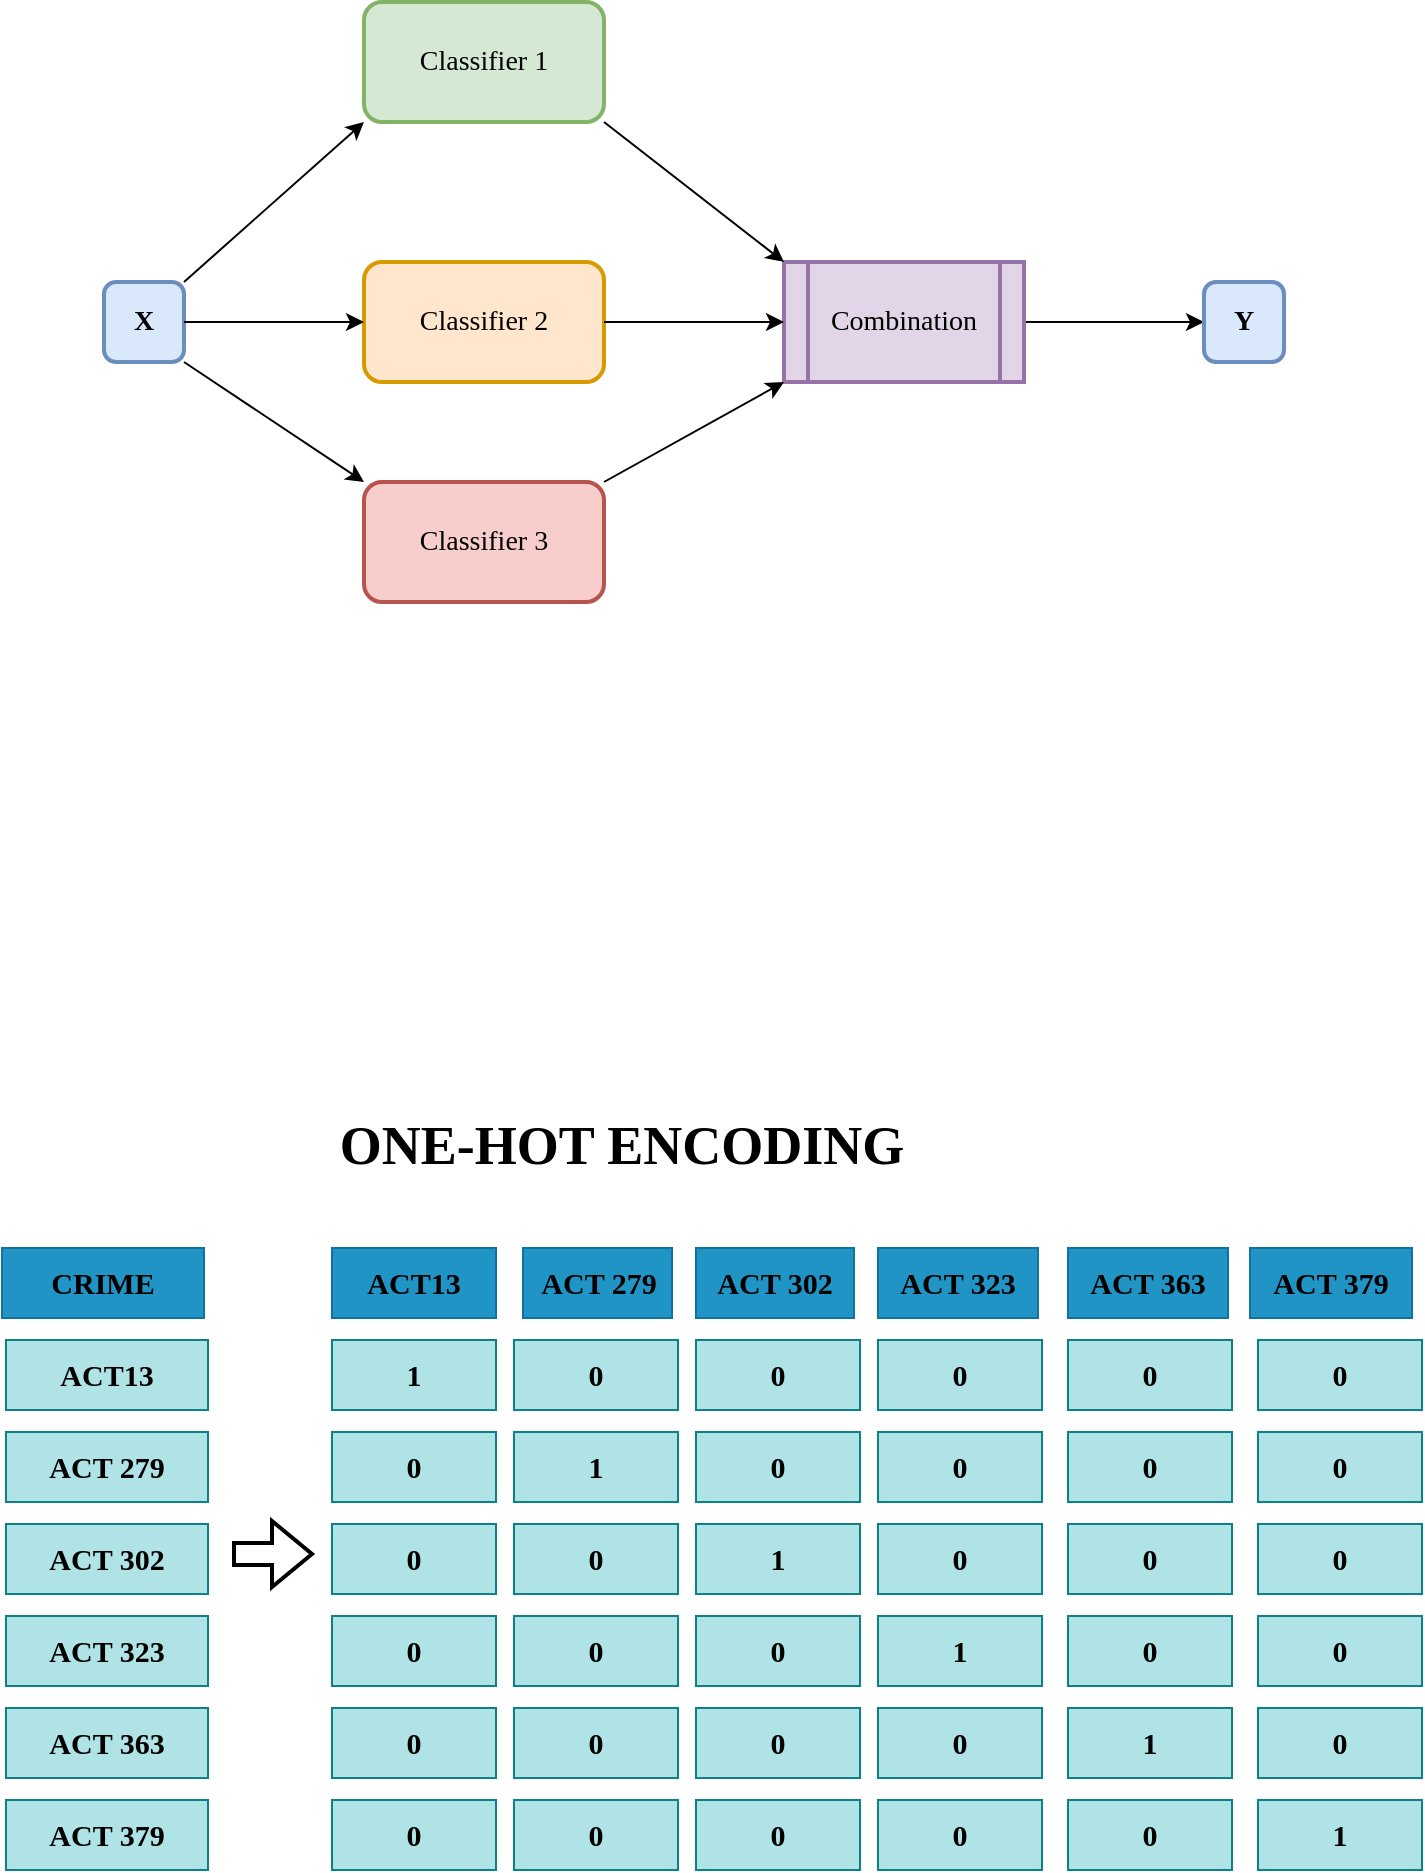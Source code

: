 <mxfile version="24.2.3" type="github">
  <diagram name="Page-1" id="UZhmsuCfNOGk2xlRdlU8">
    <mxGraphModel dx="1050" dy="522" grid="0" gridSize="10" guides="1" tooltips="1" connect="1" arrows="1" fold="1" page="1" pageScale="1" pageWidth="850" pageHeight="1100" math="0" shadow="0">
      <root>
        <mxCell id="0" />
        <mxCell id="1" parent="0" />
        <mxCell id="53B9AEJA23FO8m4ImgdL-1" value="&lt;font size=&quot;1&quot; face=&quot;Verdana&quot; style=&quot;&quot;&gt;&lt;b style=&quot;font-size: 14px;&quot;&gt;X&lt;/b&gt;&lt;/font&gt;" style="rounded=1;whiteSpace=wrap;html=1;hachureGap=4;fontFamily=Architects Daughter;fontSource=https%3A%2F%2Ffonts.googleapis.com%2Fcss%3Ffamily%3DArchitects%2BDaughter;fillColor=#dae8fc;strokeColor=#6c8ebf;strokeWidth=2;" parent="1" vertex="1">
          <mxGeometry x="100" y="200" width="40" height="40" as="geometry" />
        </mxCell>
        <mxCell id="53B9AEJA23FO8m4ImgdL-2" value="&lt;font face=&quot;Verdana&quot; style=&quot;font-size: 14px;&quot;&gt;Classifier 1&lt;/font&gt;" style="rounded=1;whiteSpace=wrap;html=1;hachureGap=4;fontFamily=Architects Daughter;fontSource=https%3A%2F%2Ffonts.googleapis.com%2Fcss%3Ffamily%3DArchitects%2BDaughter;fillColor=#d5e8d4;strokeColor=#82b366;strokeWidth=2;" parent="1" vertex="1">
          <mxGeometry x="230" y="60" width="120" height="60" as="geometry" />
        </mxCell>
        <mxCell id="53B9AEJA23FO8m4ImgdL-3" value="&lt;font face=&quot;Verdana&quot; style=&quot;font-size: 14px;&quot;&gt;Classifier 2&lt;/font&gt;" style="rounded=1;whiteSpace=wrap;html=1;hachureGap=4;fontFamily=Architects Daughter;fontSource=https%3A%2F%2Ffonts.googleapis.com%2Fcss%3Ffamily%3DArchitects%2BDaughter;fillColor=#ffe6cc;strokeColor=#d79b00;strokeWidth=2;" parent="1" vertex="1">
          <mxGeometry x="230" y="190" width="120" height="60" as="geometry" />
        </mxCell>
        <mxCell id="53B9AEJA23FO8m4ImgdL-4" value="&lt;font face=&quot;Verdana&quot; style=&quot;font-size: 14px;&quot;&gt;Classifier 3&lt;/font&gt;" style="rounded=1;whiteSpace=wrap;html=1;hachureGap=4;fontFamily=Architects Daughter;fontSource=https%3A%2F%2Ffonts.googleapis.com%2Fcss%3Ffamily%3DArchitects%2BDaughter;fillColor=#f8cecc;strokeColor=#b85450;strokeWidth=2;" parent="1" vertex="1">
          <mxGeometry x="230" y="300" width="120" height="60" as="geometry" />
        </mxCell>
        <mxCell id="53B9AEJA23FO8m4ImgdL-5" value="" style="endArrow=classic;html=1;rounded=0;hachureGap=4;fontFamily=Architects Daughter;fontSource=https%3A%2F%2Ffonts.googleapis.com%2Fcss%3Ffamily%3DArchitects%2BDaughter;exitX=1;exitY=0;exitDx=0;exitDy=0;entryX=0;entryY=1;entryDx=0;entryDy=0;" parent="1" source="53B9AEJA23FO8m4ImgdL-1" target="53B9AEJA23FO8m4ImgdL-2" edge="1">
          <mxGeometry width="50" height="50" relative="1" as="geometry">
            <mxPoint x="400" y="290" as="sourcePoint" />
            <mxPoint x="450" y="240" as="targetPoint" />
          </mxGeometry>
        </mxCell>
        <mxCell id="53B9AEJA23FO8m4ImgdL-6" value="" style="endArrow=classic;html=1;rounded=0;hachureGap=4;fontFamily=Architects Daughter;fontSource=https%3A%2F%2Ffonts.googleapis.com%2Fcss%3Ffamily%3DArchitects%2BDaughter;exitX=1;exitY=0.5;exitDx=0;exitDy=0;entryX=0;entryY=0.5;entryDx=0;entryDy=0;" parent="1" source="53B9AEJA23FO8m4ImgdL-1" target="53B9AEJA23FO8m4ImgdL-3" edge="1">
          <mxGeometry width="50" height="50" relative="1" as="geometry">
            <mxPoint x="400" y="290" as="sourcePoint" />
            <mxPoint x="450" y="240" as="targetPoint" />
          </mxGeometry>
        </mxCell>
        <mxCell id="53B9AEJA23FO8m4ImgdL-7" value="" style="endArrow=classic;html=1;rounded=0;hachureGap=4;fontFamily=Architects Daughter;fontSource=https%3A%2F%2Ffonts.googleapis.com%2Fcss%3Ffamily%3DArchitects%2BDaughter;exitX=1;exitY=1;exitDx=0;exitDy=0;entryX=0;entryY=0;entryDx=0;entryDy=0;" parent="1" source="53B9AEJA23FO8m4ImgdL-1" target="53B9AEJA23FO8m4ImgdL-4" edge="1">
          <mxGeometry width="50" height="50" relative="1" as="geometry">
            <mxPoint x="400" y="290" as="sourcePoint" />
            <mxPoint x="450" y="240" as="targetPoint" />
          </mxGeometry>
        </mxCell>
        <mxCell id="53B9AEJA23FO8m4ImgdL-13" value="" style="edgeStyle=orthogonalEdgeStyle;rounded=0;hachureGap=4;orthogonalLoop=1;jettySize=auto;html=1;fontFamily=Architects Daughter;fontSource=https%3A%2F%2Ffonts.googleapis.com%2Fcss%3Ffamily%3DArchitects%2BDaughter;" parent="1" source="53B9AEJA23FO8m4ImgdL-8" target="53B9AEJA23FO8m4ImgdL-12" edge="1">
          <mxGeometry relative="1" as="geometry" />
        </mxCell>
        <mxCell id="53B9AEJA23FO8m4ImgdL-8" value="&lt;font style=&quot;font-size: 14px;&quot; face=&quot;Verdana&quot;&gt;Combination&lt;/font&gt;" style="shape=process;whiteSpace=wrap;html=1;backgroundOutline=1;hachureGap=4;fontFamily=Architects Daughter;fontSource=https%3A%2F%2Ffonts.googleapis.com%2Fcss%3Ffamily%3DArchitects%2BDaughter;fillColor=#e1d5e7;strokeColor=#9673a6;strokeWidth=2;" parent="1" vertex="1">
          <mxGeometry x="440" y="190" width="120" height="60" as="geometry" />
        </mxCell>
        <mxCell id="53B9AEJA23FO8m4ImgdL-9" value="" style="endArrow=classic;html=1;rounded=0;hachureGap=4;fontFamily=Architects Daughter;fontSource=https%3A%2F%2Ffonts.googleapis.com%2Fcss%3Ffamily%3DArchitects%2BDaughter;entryX=0;entryY=0.5;entryDx=0;entryDy=0;" parent="1" source="53B9AEJA23FO8m4ImgdL-3" target="53B9AEJA23FO8m4ImgdL-8" edge="1">
          <mxGeometry width="50" height="50" relative="1" as="geometry">
            <mxPoint x="400" y="290" as="sourcePoint" />
            <mxPoint x="450" y="240" as="targetPoint" />
          </mxGeometry>
        </mxCell>
        <mxCell id="53B9AEJA23FO8m4ImgdL-10" value="" style="endArrow=classic;html=1;rounded=0;hachureGap=4;fontFamily=Architects Daughter;fontSource=https%3A%2F%2Ffonts.googleapis.com%2Fcss%3Ffamily%3DArchitects%2BDaughter;exitX=1;exitY=1;exitDx=0;exitDy=0;entryX=0;entryY=0;entryDx=0;entryDy=0;" parent="1" source="53B9AEJA23FO8m4ImgdL-2" target="53B9AEJA23FO8m4ImgdL-8" edge="1">
          <mxGeometry width="50" height="50" relative="1" as="geometry">
            <mxPoint x="400" y="290" as="sourcePoint" />
            <mxPoint x="450" y="240" as="targetPoint" />
          </mxGeometry>
        </mxCell>
        <mxCell id="53B9AEJA23FO8m4ImgdL-11" value="" style="endArrow=classic;html=1;rounded=0;hachureGap=4;fontFamily=Architects Daughter;fontSource=https%3A%2F%2Ffonts.googleapis.com%2Fcss%3Ffamily%3DArchitects%2BDaughter;exitX=1;exitY=0;exitDx=0;exitDy=0;entryX=0;entryY=1;entryDx=0;entryDy=0;" parent="1" source="53B9AEJA23FO8m4ImgdL-4" target="53B9AEJA23FO8m4ImgdL-8" edge="1">
          <mxGeometry width="50" height="50" relative="1" as="geometry">
            <mxPoint x="400" y="290" as="sourcePoint" />
            <mxPoint x="450" y="240" as="targetPoint" />
          </mxGeometry>
        </mxCell>
        <mxCell id="53B9AEJA23FO8m4ImgdL-12" value="&lt;font face=&quot;Verdana&quot;&gt;&lt;span style=&quot;font-size: 14px;&quot;&gt;&lt;b&gt;Y&lt;/b&gt;&lt;/span&gt;&lt;/font&gt;" style="rounded=1;whiteSpace=wrap;html=1;hachureGap=4;fontFamily=Architects Daughter;fontSource=https%3A%2F%2Ffonts.googleapis.com%2Fcss%3Ffamily%3DArchitects%2BDaughter;fillColor=#dae8fc;strokeColor=#6c8ebf;strokeWidth=2;" parent="1" vertex="1">
          <mxGeometry x="650" y="200" width="40" height="40" as="geometry" />
        </mxCell>
        <mxCell id="3l8NTvODJtoST_4Azbzs-1" value="&lt;b&gt;&lt;font style=&quot;font-size: 27px;&quot; face=&quot;Times New Roman&quot;&gt;ONE-HOT ENCODING&lt;/font&gt;&lt;/b&gt;" style="text;html=1;align=center;verticalAlign=middle;whiteSpace=wrap;rounded=0;fontFamily=Architects Daughter;fontSource=https%3A%2F%2Ffonts.googleapis.com%2Fcss%3Ffamily%3DArchitects%2BDaughter;" vertex="1" parent="1">
          <mxGeometry x="161" y="610" width="396" height="43" as="geometry" />
        </mxCell>
        <mxCell id="3l8NTvODJtoST_4Azbzs-2" value="&lt;b&gt;&lt;font style=&quot;font-size: 15px;&quot; face=&quot;Times New Roman&quot;&gt;CRIME&lt;/font&gt;&lt;/b&gt;" style="rounded=0;whiteSpace=wrap;html=1;hachureGap=4;fontFamily=Architects Daughter;fontSource=https%3A%2F%2Ffonts.googleapis.com%2Fcss%3Ffamily%3DArchitects%2BDaughter;fillColor=#2094c5;strokeColor=#10739E;" vertex="1" parent="1">
          <mxGeometry x="49" y="683" width="101" height="35" as="geometry" />
        </mxCell>
        <mxCell id="3l8NTvODJtoST_4Azbzs-3" value="&lt;font face=&quot;Times New Roman&quot;&gt;&lt;span style=&quot;font-size: 15px;&quot;&gt;&lt;b&gt;ACT13&lt;/b&gt;&lt;/span&gt;&lt;/font&gt;" style="rounded=0;whiteSpace=wrap;html=1;hachureGap=4;fontFamily=Architects Daughter;fontSource=https%3A%2F%2Ffonts.googleapis.com%2Fcss%3Ffamily%3DArchitects%2BDaughter;fillColor=#b0e3e6;strokeColor=#0e8088;" vertex="1" parent="1">
          <mxGeometry x="51" y="729" width="101" height="35" as="geometry" />
        </mxCell>
        <mxCell id="3l8NTvODJtoST_4Azbzs-4" value="&lt;font face=&quot;Times New Roman&quot;&gt;&lt;span style=&quot;font-size: 15px;&quot;&gt;&lt;b&gt;ACT 279&lt;/b&gt;&lt;/span&gt;&lt;/font&gt;" style="rounded=0;whiteSpace=wrap;html=1;hachureGap=4;fontFamily=Architects Daughter;fontSource=https%3A%2F%2Ffonts.googleapis.com%2Fcss%3Ffamily%3DArchitects%2BDaughter;fillColor=#b0e3e6;strokeColor=#0e8088;" vertex="1" parent="1">
          <mxGeometry x="51" y="775" width="101" height="35" as="geometry" />
        </mxCell>
        <mxCell id="3l8NTvODJtoST_4Azbzs-5" value="&lt;font face=&quot;Times New Roman&quot;&gt;&lt;span style=&quot;font-size: 15px;&quot;&gt;&lt;b&gt;ACT 302&lt;/b&gt;&lt;/span&gt;&lt;/font&gt;" style="rounded=0;whiteSpace=wrap;html=1;hachureGap=4;fontFamily=Architects Daughter;fontSource=https%3A%2F%2Ffonts.googleapis.com%2Fcss%3Ffamily%3DArchitects%2BDaughter;fillColor=#b0e3e6;strokeColor=#0e8088;" vertex="1" parent="1">
          <mxGeometry x="51" y="821" width="101" height="35" as="geometry" />
        </mxCell>
        <mxCell id="3l8NTvODJtoST_4Azbzs-6" value="&lt;b&gt;&lt;font style=&quot;font-size: 15px;&quot; face=&quot;Times New Roman&quot;&gt;ACT 323&lt;/font&gt;&lt;/b&gt;" style="rounded=0;whiteSpace=wrap;html=1;hachureGap=4;fontFamily=Architects Daughter;fontSource=https%3A%2F%2Ffonts.googleapis.com%2Fcss%3Ffamily%3DArchitects%2BDaughter;fillColor=#b0e3e6;strokeColor=#0e8088;" vertex="1" parent="1">
          <mxGeometry x="51" y="867" width="101" height="35" as="geometry" />
        </mxCell>
        <mxCell id="3l8NTvODJtoST_4Azbzs-7" value="&lt;b&gt;&lt;font style=&quot;font-size: 15px;&quot; face=&quot;Times New Roman&quot;&gt;ACT 363&lt;/font&gt;&lt;/b&gt;" style="rounded=0;whiteSpace=wrap;html=1;hachureGap=4;fontFamily=Architects Daughter;fontSource=https%3A%2F%2Ffonts.googleapis.com%2Fcss%3Ffamily%3DArchitects%2BDaughter;fillColor=#b0e3e6;strokeColor=#0e8088;" vertex="1" parent="1">
          <mxGeometry x="51" y="913" width="101" height="35" as="geometry" />
        </mxCell>
        <mxCell id="3l8NTvODJtoST_4Azbzs-8" value="&lt;b&gt;&lt;font style=&quot;font-size: 15px;&quot; face=&quot;Times New Roman&quot;&gt;ACT 379&lt;/font&gt;&lt;/b&gt;" style="rounded=0;whiteSpace=wrap;html=1;hachureGap=4;fontFamily=Architects Daughter;fontSource=https%3A%2F%2Ffonts.googleapis.com%2Fcss%3Ffamily%3DArchitects%2BDaughter;fillColor=#b0e3e6;strokeColor=#0e8088;" vertex="1" parent="1">
          <mxGeometry x="51" y="959" width="101" height="35" as="geometry" />
        </mxCell>
        <mxCell id="3l8NTvODJtoST_4Azbzs-9" value="&lt;font face=&quot;Times New Roman&quot;&gt;&lt;span style=&quot;font-size: 15px;&quot;&gt;&lt;b&gt;ACT13&lt;/b&gt;&lt;/span&gt;&lt;/font&gt;" style="rounded=0;whiteSpace=wrap;html=1;hachureGap=4;fontFamily=Architects Daughter;fontSource=https%3A%2F%2Ffonts.googleapis.com%2Fcss%3Ffamily%3DArchitects%2BDaughter;fillColor=#2094c5;strokeColor=#10739E;" vertex="1" parent="1">
          <mxGeometry x="214" y="683" width="82" height="35" as="geometry" />
        </mxCell>
        <mxCell id="3l8NTvODJtoST_4Azbzs-11" value="&lt;font face=&quot;Times New Roman&quot;&gt;&lt;span style=&quot;font-size: 15px;&quot;&gt;&lt;b&gt;ACT 279&lt;/b&gt;&lt;/span&gt;&lt;/font&gt;" style="rounded=0;whiteSpace=wrap;html=1;hachureGap=4;fontFamily=Architects Daughter;fontSource=https%3A%2F%2Ffonts.googleapis.com%2Fcss%3Ffamily%3DArchitects%2BDaughter;fillColor=#2094c5;strokeColor=#10739E;" vertex="1" parent="1">
          <mxGeometry x="309.5" y="683" width="74.5" height="35" as="geometry" />
        </mxCell>
        <mxCell id="3l8NTvODJtoST_4Azbzs-12" value="&lt;font face=&quot;Times New Roman&quot;&gt;&lt;span style=&quot;font-size: 15px;&quot;&gt;&lt;b&gt;ACT 302&lt;/b&gt;&lt;/span&gt;&lt;/font&gt;" style="rounded=0;whiteSpace=wrap;html=1;hachureGap=4;fontFamily=Architects Daughter;fontSource=https%3A%2F%2Ffonts.googleapis.com%2Fcss%3Ffamily%3DArchitects%2BDaughter;fillColor=#2094c5;strokeColor=#10739E;" vertex="1" parent="1">
          <mxGeometry x="396" y="683" width="79" height="35" as="geometry" />
        </mxCell>
        <mxCell id="3l8NTvODJtoST_4Azbzs-13" value="&lt;b&gt;&lt;font style=&quot;font-size: 15px;&quot; face=&quot;Times New Roman&quot;&gt;ACT 323&lt;/font&gt;&lt;/b&gt;" style="rounded=0;whiteSpace=wrap;html=1;hachureGap=4;fontFamily=Architects Daughter;fontSource=https%3A%2F%2Ffonts.googleapis.com%2Fcss%3Ffamily%3DArchitects%2BDaughter;fillColor=#2094c5;strokeColor=#10739E;" vertex="1" parent="1">
          <mxGeometry x="487" y="683" width="80" height="35" as="geometry" />
        </mxCell>
        <mxCell id="3l8NTvODJtoST_4Azbzs-14" value="&lt;b&gt;&lt;font style=&quot;font-size: 15px;&quot; face=&quot;Times New Roman&quot;&gt;ACT 363&lt;/font&gt;&lt;/b&gt;" style="rounded=0;whiteSpace=wrap;html=1;hachureGap=4;fontFamily=Architects Daughter;fontSource=https%3A%2F%2Ffonts.googleapis.com%2Fcss%3Ffamily%3DArchitects%2BDaughter;fillColor=#2094c5;strokeColor=#10739E;" vertex="1" parent="1">
          <mxGeometry x="582" y="683" width="80" height="35" as="geometry" />
        </mxCell>
        <mxCell id="3l8NTvODJtoST_4Azbzs-15" value="&lt;b&gt;&lt;font style=&quot;font-size: 15px;&quot; face=&quot;Times New Roman&quot;&gt;ACT 379&lt;/font&gt;&lt;/b&gt;" style="rounded=0;whiteSpace=wrap;html=1;hachureGap=4;fontFamily=Architects Daughter;fontSource=https%3A%2F%2Ffonts.googleapis.com%2Fcss%3Ffamily%3DArchitects%2BDaughter;fillColor=#2094c5;strokeColor=#10739E;" vertex="1" parent="1">
          <mxGeometry x="673" y="683" width="81" height="35" as="geometry" />
        </mxCell>
        <mxCell id="3l8NTvODJtoST_4Azbzs-17" value="&lt;font face=&quot;Times New Roman&quot;&gt;&lt;span style=&quot;font-size: 15px;&quot;&gt;&lt;b&gt;1&lt;/b&gt;&lt;/span&gt;&lt;/font&gt;" style="rounded=0;whiteSpace=wrap;html=1;hachureGap=4;fontFamily=Architects Daughter;fontSource=https%3A%2F%2Ffonts.googleapis.com%2Fcss%3Ffamily%3DArchitects%2BDaughter;fillColor=#b0e3e6;strokeColor=#0e8088;" vertex="1" parent="1">
          <mxGeometry x="214" y="729" width="82" height="35" as="geometry" />
        </mxCell>
        <mxCell id="3l8NTvODJtoST_4Azbzs-18" value="&lt;font face=&quot;Times New Roman&quot;&gt;&lt;span style=&quot;font-size: 15px;&quot;&gt;&lt;b&gt;0&lt;/b&gt;&lt;/span&gt;&lt;/font&gt;" style="rounded=0;whiteSpace=wrap;html=1;hachureGap=4;fontFamily=Architects Daughter;fontSource=https%3A%2F%2Ffonts.googleapis.com%2Fcss%3Ffamily%3DArchitects%2BDaughter;fillColor=#b0e3e6;strokeColor=#0e8088;" vertex="1" parent="1">
          <mxGeometry x="214" y="775" width="82" height="35" as="geometry" />
        </mxCell>
        <mxCell id="3l8NTvODJtoST_4Azbzs-19" value="&lt;font face=&quot;Times New Roman&quot;&gt;&lt;span style=&quot;font-size: 15px;&quot;&gt;&lt;b&gt;0&lt;/b&gt;&lt;/span&gt;&lt;/font&gt;" style="rounded=0;whiteSpace=wrap;html=1;hachureGap=4;fontFamily=Architects Daughter;fontSource=https%3A%2F%2Ffonts.googleapis.com%2Fcss%3Ffamily%3DArchitects%2BDaughter;fillColor=#b0e3e6;strokeColor=#0e8088;" vertex="1" parent="1">
          <mxGeometry x="214" y="821" width="82" height="35" as="geometry" />
        </mxCell>
        <mxCell id="3l8NTvODJtoST_4Azbzs-20" value="&lt;font face=&quot;Times New Roman&quot;&gt;&lt;span style=&quot;font-size: 15px;&quot;&gt;&lt;b&gt;0&lt;/b&gt;&lt;/span&gt;&lt;/font&gt;" style="rounded=0;whiteSpace=wrap;html=1;hachureGap=4;fontFamily=Architects Daughter;fontSource=https%3A%2F%2Ffonts.googleapis.com%2Fcss%3Ffamily%3DArchitects%2BDaughter;fillColor=#b0e3e6;strokeColor=#0e8088;" vertex="1" parent="1">
          <mxGeometry x="214" y="867" width="82" height="35" as="geometry" />
        </mxCell>
        <mxCell id="3l8NTvODJtoST_4Azbzs-21" value="&lt;font face=&quot;Times New Roman&quot;&gt;&lt;span style=&quot;font-size: 15px;&quot;&gt;&lt;b&gt;0&lt;/b&gt;&lt;/span&gt;&lt;/font&gt;" style="rounded=0;whiteSpace=wrap;html=1;hachureGap=4;fontFamily=Architects Daughter;fontSource=https%3A%2F%2Ffonts.googleapis.com%2Fcss%3Ffamily%3DArchitects%2BDaughter;fillColor=#b0e3e6;strokeColor=#0e8088;" vertex="1" parent="1">
          <mxGeometry x="214" y="913" width="82" height="35" as="geometry" />
        </mxCell>
        <mxCell id="3l8NTvODJtoST_4Azbzs-22" value="&lt;font face=&quot;Times New Roman&quot;&gt;&lt;span style=&quot;font-size: 15px;&quot;&gt;&lt;b&gt;0&lt;/b&gt;&lt;/span&gt;&lt;/font&gt;" style="rounded=0;whiteSpace=wrap;html=1;hachureGap=4;fontFamily=Architects Daughter;fontSource=https%3A%2F%2Ffonts.googleapis.com%2Fcss%3Ffamily%3DArchitects%2BDaughter;fillColor=#b0e3e6;strokeColor=#0e8088;" vertex="1" parent="1">
          <mxGeometry x="214" y="959" width="82" height="35" as="geometry" />
        </mxCell>
        <mxCell id="3l8NTvODJtoST_4Azbzs-24" value="&lt;font face=&quot;Times New Roman&quot;&gt;&lt;span style=&quot;font-size: 15px;&quot;&gt;&lt;b&gt;0&lt;/b&gt;&lt;/span&gt;&lt;/font&gt;" style="rounded=0;whiteSpace=wrap;html=1;hachureGap=4;fontFamily=Architects Daughter;fontSource=https%3A%2F%2Ffonts.googleapis.com%2Fcss%3Ffamily%3DArchitects%2BDaughter;fillColor=#b0e3e6;strokeColor=#0e8088;" vertex="1" parent="1">
          <mxGeometry x="305" y="729" width="82" height="35" as="geometry" />
        </mxCell>
        <mxCell id="3l8NTvODJtoST_4Azbzs-25" value="&lt;font face=&quot;Times New Roman&quot;&gt;&lt;span style=&quot;font-size: 15px;&quot;&gt;&lt;b&gt;1&lt;/b&gt;&lt;/span&gt;&lt;/font&gt;" style="rounded=0;whiteSpace=wrap;html=1;hachureGap=4;fontFamily=Architects Daughter;fontSource=https%3A%2F%2Ffonts.googleapis.com%2Fcss%3Ffamily%3DArchitects%2BDaughter;fillColor=#b0e3e6;strokeColor=#0e8088;" vertex="1" parent="1">
          <mxGeometry x="305" y="775" width="82" height="35" as="geometry" />
        </mxCell>
        <mxCell id="3l8NTvODJtoST_4Azbzs-26" value="&lt;font face=&quot;Times New Roman&quot;&gt;&lt;span style=&quot;font-size: 15px;&quot;&gt;&lt;b&gt;0&lt;/b&gt;&lt;/span&gt;&lt;/font&gt;" style="rounded=0;whiteSpace=wrap;html=1;hachureGap=4;fontFamily=Architects Daughter;fontSource=https%3A%2F%2Ffonts.googleapis.com%2Fcss%3Ffamily%3DArchitects%2BDaughter;fillColor=#b0e3e6;strokeColor=#0e8088;" vertex="1" parent="1">
          <mxGeometry x="305" y="821" width="82" height="35" as="geometry" />
        </mxCell>
        <mxCell id="3l8NTvODJtoST_4Azbzs-27" value="&lt;font face=&quot;Times New Roman&quot;&gt;&lt;span style=&quot;font-size: 15px;&quot;&gt;&lt;b&gt;0&lt;/b&gt;&lt;/span&gt;&lt;/font&gt;" style="rounded=0;whiteSpace=wrap;html=1;hachureGap=4;fontFamily=Architects Daughter;fontSource=https%3A%2F%2Ffonts.googleapis.com%2Fcss%3Ffamily%3DArchitects%2BDaughter;fillColor=#b0e3e6;strokeColor=#0e8088;" vertex="1" parent="1">
          <mxGeometry x="305" y="867" width="82" height="35" as="geometry" />
        </mxCell>
        <mxCell id="3l8NTvODJtoST_4Azbzs-28" value="&lt;font face=&quot;Times New Roman&quot;&gt;&lt;span style=&quot;font-size: 15px;&quot;&gt;&lt;b&gt;0&lt;/b&gt;&lt;/span&gt;&lt;/font&gt;" style="rounded=0;whiteSpace=wrap;html=1;hachureGap=4;fontFamily=Architects Daughter;fontSource=https%3A%2F%2Ffonts.googleapis.com%2Fcss%3Ffamily%3DArchitects%2BDaughter;fillColor=#b0e3e6;strokeColor=#0e8088;" vertex="1" parent="1">
          <mxGeometry x="305" y="913" width="82" height="35" as="geometry" />
        </mxCell>
        <mxCell id="3l8NTvODJtoST_4Azbzs-29" value="&lt;font face=&quot;Times New Roman&quot;&gt;&lt;span style=&quot;font-size: 15px;&quot;&gt;&lt;b&gt;0&lt;/b&gt;&lt;/span&gt;&lt;/font&gt;" style="rounded=0;whiteSpace=wrap;html=1;hachureGap=4;fontFamily=Architects Daughter;fontSource=https%3A%2F%2Ffonts.googleapis.com%2Fcss%3Ffamily%3DArchitects%2BDaughter;fillColor=#b0e3e6;strokeColor=#0e8088;" vertex="1" parent="1">
          <mxGeometry x="305" y="959" width="82" height="35" as="geometry" />
        </mxCell>
        <mxCell id="3l8NTvODJtoST_4Azbzs-30" value="&lt;font face=&quot;Times New Roman&quot;&gt;&lt;span style=&quot;font-size: 15px;&quot;&gt;&lt;b&gt;0&lt;/b&gt;&lt;/span&gt;&lt;/font&gt;" style="rounded=0;whiteSpace=wrap;html=1;hachureGap=4;fontFamily=Architects Daughter;fontSource=https%3A%2F%2Ffonts.googleapis.com%2Fcss%3Ffamily%3DArchitects%2BDaughter;fillColor=#b0e3e6;strokeColor=#0e8088;" vertex="1" parent="1">
          <mxGeometry x="396" y="729" width="82" height="35" as="geometry" />
        </mxCell>
        <mxCell id="3l8NTvODJtoST_4Azbzs-31" value="&lt;font face=&quot;Times New Roman&quot;&gt;&lt;span style=&quot;font-size: 15px;&quot;&gt;&lt;b&gt;0&lt;/b&gt;&lt;/span&gt;&lt;/font&gt;" style="rounded=0;whiteSpace=wrap;html=1;hachureGap=4;fontFamily=Architects Daughter;fontSource=https%3A%2F%2Ffonts.googleapis.com%2Fcss%3Ffamily%3DArchitects%2BDaughter;fillColor=#b0e3e6;strokeColor=#0e8088;" vertex="1" parent="1">
          <mxGeometry x="396" y="775" width="82" height="35" as="geometry" />
        </mxCell>
        <mxCell id="3l8NTvODJtoST_4Azbzs-32" value="&lt;font face=&quot;Times New Roman&quot;&gt;&lt;span style=&quot;font-size: 15px;&quot;&gt;&lt;b&gt;1&lt;/b&gt;&lt;/span&gt;&lt;/font&gt;" style="rounded=0;whiteSpace=wrap;html=1;hachureGap=4;fontFamily=Architects Daughter;fontSource=https%3A%2F%2Ffonts.googleapis.com%2Fcss%3Ffamily%3DArchitects%2BDaughter;fillColor=#b0e3e6;strokeColor=#0e8088;" vertex="1" parent="1">
          <mxGeometry x="396" y="821" width="82" height="35" as="geometry" />
        </mxCell>
        <mxCell id="3l8NTvODJtoST_4Azbzs-33" value="&lt;font face=&quot;Times New Roman&quot;&gt;&lt;span style=&quot;font-size: 15px;&quot;&gt;&lt;b&gt;0&lt;/b&gt;&lt;/span&gt;&lt;/font&gt;" style="rounded=0;whiteSpace=wrap;html=1;hachureGap=4;fontFamily=Architects Daughter;fontSource=https%3A%2F%2Ffonts.googleapis.com%2Fcss%3Ffamily%3DArchitects%2BDaughter;fillColor=#b0e3e6;strokeColor=#0e8088;" vertex="1" parent="1">
          <mxGeometry x="396" y="867" width="82" height="35" as="geometry" />
        </mxCell>
        <mxCell id="3l8NTvODJtoST_4Azbzs-34" value="&lt;font face=&quot;Times New Roman&quot;&gt;&lt;span style=&quot;font-size: 15px;&quot;&gt;&lt;b&gt;0&lt;/b&gt;&lt;/span&gt;&lt;/font&gt;" style="rounded=0;whiteSpace=wrap;html=1;hachureGap=4;fontFamily=Architects Daughter;fontSource=https%3A%2F%2Ffonts.googleapis.com%2Fcss%3Ffamily%3DArchitects%2BDaughter;fillColor=#b0e3e6;strokeColor=#0e8088;" vertex="1" parent="1">
          <mxGeometry x="396" y="913" width="82" height="35" as="geometry" />
        </mxCell>
        <mxCell id="3l8NTvODJtoST_4Azbzs-35" value="&lt;font face=&quot;Times New Roman&quot;&gt;&lt;span style=&quot;font-size: 15px;&quot;&gt;&lt;b&gt;0&lt;/b&gt;&lt;/span&gt;&lt;/font&gt;" style="rounded=0;whiteSpace=wrap;html=1;hachureGap=4;fontFamily=Architects Daughter;fontSource=https%3A%2F%2Ffonts.googleapis.com%2Fcss%3Ffamily%3DArchitects%2BDaughter;fillColor=#b0e3e6;strokeColor=#0e8088;" vertex="1" parent="1">
          <mxGeometry x="396" y="959" width="82" height="35" as="geometry" />
        </mxCell>
        <mxCell id="3l8NTvODJtoST_4Azbzs-36" value="&lt;font face=&quot;Times New Roman&quot;&gt;&lt;span style=&quot;font-size: 15px;&quot;&gt;&lt;b&gt;0&lt;/b&gt;&lt;/span&gt;&lt;/font&gt;" style="rounded=0;whiteSpace=wrap;html=1;hachureGap=4;fontFamily=Architects Daughter;fontSource=https%3A%2F%2Ffonts.googleapis.com%2Fcss%3Ffamily%3DArchitects%2BDaughter;fillColor=#b0e3e6;strokeColor=#0e8088;" vertex="1" parent="1">
          <mxGeometry x="487" y="729" width="82" height="35" as="geometry" />
        </mxCell>
        <mxCell id="3l8NTvODJtoST_4Azbzs-37" value="&lt;font face=&quot;Times New Roman&quot;&gt;&lt;span style=&quot;font-size: 15px;&quot;&gt;&lt;b&gt;0&lt;/b&gt;&lt;/span&gt;&lt;/font&gt;" style="rounded=0;whiteSpace=wrap;html=1;hachureGap=4;fontFamily=Architects Daughter;fontSource=https%3A%2F%2Ffonts.googleapis.com%2Fcss%3Ffamily%3DArchitects%2BDaughter;fillColor=#b0e3e6;strokeColor=#0e8088;" vertex="1" parent="1">
          <mxGeometry x="487" y="775" width="82" height="35" as="geometry" />
        </mxCell>
        <mxCell id="3l8NTvODJtoST_4Azbzs-38" value="&lt;font face=&quot;Times New Roman&quot;&gt;&lt;span style=&quot;font-size: 15px;&quot;&gt;&lt;b&gt;0&lt;/b&gt;&lt;/span&gt;&lt;/font&gt;" style="rounded=0;whiteSpace=wrap;html=1;hachureGap=4;fontFamily=Architects Daughter;fontSource=https%3A%2F%2Ffonts.googleapis.com%2Fcss%3Ffamily%3DArchitects%2BDaughter;fillColor=#b0e3e6;strokeColor=#0e8088;" vertex="1" parent="1">
          <mxGeometry x="487" y="821" width="82" height="35" as="geometry" />
        </mxCell>
        <mxCell id="3l8NTvODJtoST_4Azbzs-39" value="&lt;font face=&quot;Times New Roman&quot;&gt;&lt;span style=&quot;font-size: 15px;&quot;&gt;&lt;b&gt;1&lt;/b&gt;&lt;/span&gt;&lt;/font&gt;" style="rounded=0;whiteSpace=wrap;html=1;hachureGap=4;fontFamily=Architects Daughter;fontSource=https%3A%2F%2Ffonts.googleapis.com%2Fcss%3Ffamily%3DArchitects%2BDaughter;fillColor=#b0e3e6;strokeColor=#0e8088;" vertex="1" parent="1">
          <mxGeometry x="487" y="867" width="82" height="35" as="geometry" />
        </mxCell>
        <mxCell id="3l8NTvODJtoST_4Azbzs-40" value="&lt;font face=&quot;Times New Roman&quot;&gt;&lt;span style=&quot;font-size: 15px;&quot;&gt;&lt;b&gt;0&lt;/b&gt;&lt;/span&gt;&lt;/font&gt;" style="rounded=0;whiteSpace=wrap;html=1;hachureGap=4;fontFamily=Architects Daughter;fontSource=https%3A%2F%2Ffonts.googleapis.com%2Fcss%3Ffamily%3DArchitects%2BDaughter;fillColor=#b0e3e6;strokeColor=#0e8088;" vertex="1" parent="1">
          <mxGeometry x="487" y="913" width="82" height="35" as="geometry" />
        </mxCell>
        <mxCell id="3l8NTvODJtoST_4Azbzs-41" value="&lt;font face=&quot;Times New Roman&quot;&gt;&lt;span style=&quot;font-size: 15px;&quot;&gt;&lt;b&gt;0&lt;/b&gt;&lt;/span&gt;&lt;/font&gt;" style="rounded=0;whiteSpace=wrap;html=1;hachureGap=4;fontFamily=Architects Daughter;fontSource=https%3A%2F%2Ffonts.googleapis.com%2Fcss%3Ffamily%3DArchitects%2BDaughter;fillColor=#b0e3e6;strokeColor=#0e8088;" vertex="1" parent="1">
          <mxGeometry x="487" y="959" width="82" height="35" as="geometry" />
        </mxCell>
        <mxCell id="3l8NTvODJtoST_4Azbzs-42" value="&lt;font face=&quot;Times New Roman&quot;&gt;&lt;span style=&quot;font-size: 15px;&quot;&gt;&lt;b&gt;0&lt;/b&gt;&lt;/span&gt;&lt;/font&gt;" style="rounded=0;whiteSpace=wrap;html=1;hachureGap=4;fontFamily=Architects Daughter;fontSource=https%3A%2F%2Ffonts.googleapis.com%2Fcss%3Ffamily%3DArchitects%2BDaughter;fillColor=#b0e3e6;strokeColor=#0e8088;" vertex="1" parent="1">
          <mxGeometry x="582" y="729" width="82" height="35" as="geometry" />
        </mxCell>
        <mxCell id="3l8NTvODJtoST_4Azbzs-43" value="&lt;font face=&quot;Times New Roman&quot;&gt;&lt;span style=&quot;font-size: 15px;&quot;&gt;&lt;b&gt;0&lt;/b&gt;&lt;/span&gt;&lt;/font&gt;" style="rounded=0;whiteSpace=wrap;html=1;hachureGap=4;fontFamily=Architects Daughter;fontSource=https%3A%2F%2Ffonts.googleapis.com%2Fcss%3Ffamily%3DArchitects%2BDaughter;fillColor=#b0e3e6;strokeColor=#0e8088;" vertex="1" parent="1">
          <mxGeometry x="582" y="775" width="82" height="35" as="geometry" />
        </mxCell>
        <mxCell id="3l8NTvODJtoST_4Azbzs-44" value="&lt;font face=&quot;Times New Roman&quot;&gt;&lt;span style=&quot;font-size: 15px;&quot;&gt;&lt;b&gt;0&lt;/b&gt;&lt;/span&gt;&lt;/font&gt;" style="rounded=0;whiteSpace=wrap;html=1;hachureGap=4;fontFamily=Architects Daughter;fontSource=https%3A%2F%2Ffonts.googleapis.com%2Fcss%3Ffamily%3DArchitects%2BDaughter;fillColor=#b0e3e6;strokeColor=#0e8088;" vertex="1" parent="1">
          <mxGeometry x="582" y="821" width="82" height="35" as="geometry" />
        </mxCell>
        <mxCell id="3l8NTvODJtoST_4Azbzs-45" value="&lt;font face=&quot;Times New Roman&quot;&gt;&lt;span style=&quot;font-size: 15px;&quot;&gt;&lt;b&gt;0&lt;/b&gt;&lt;/span&gt;&lt;/font&gt;" style="rounded=0;whiteSpace=wrap;html=1;hachureGap=4;fontFamily=Architects Daughter;fontSource=https%3A%2F%2Ffonts.googleapis.com%2Fcss%3Ffamily%3DArchitects%2BDaughter;fillColor=#b0e3e6;strokeColor=#0e8088;" vertex="1" parent="1">
          <mxGeometry x="582" y="867" width="82" height="35" as="geometry" />
        </mxCell>
        <mxCell id="3l8NTvODJtoST_4Azbzs-46" value="&lt;font face=&quot;Times New Roman&quot;&gt;&lt;span style=&quot;font-size: 15px;&quot;&gt;&lt;b&gt;1&lt;/b&gt;&lt;/span&gt;&lt;/font&gt;" style="rounded=0;whiteSpace=wrap;html=1;hachureGap=4;fontFamily=Architects Daughter;fontSource=https%3A%2F%2Ffonts.googleapis.com%2Fcss%3Ffamily%3DArchitects%2BDaughter;fillColor=#b0e3e6;strokeColor=#0e8088;" vertex="1" parent="1">
          <mxGeometry x="582" y="913" width="82" height="35" as="geometry" />
        </mxCell>
        <mxCell id="3l8NTvODJtoST_4Azbzs-47" value="&lt;font face=&quot;Times New Roman&quot;&gt;&lt;span style=&quot;font-size: 15px;&quot;&gt;&lt;b&gt;0&lt;/b&gt;&lt;/span&gt;&lt;/font&gt;" style="rounded=0;whiteSpace=wrap;html=1;hachureGap=4;fontFamily=Architects Daughter;fontSource=https%3A%2F%2Ffonts.googleapis.com%2Fcss%3Ffamily%3DArchitects%2BDaughter;fillColor=#b0e3e6;strokeColor=#0e8088;" vertex="1" parent="1">
          <mxGeometry x="582" y="959" width="82" height="35" as="geometry" />
        </mxCell>
        <mxCell id="3l8NTvODJtoST_4Azbzs-48" value="&lt;font face=&quot;Times New Roman&quot;&gt;&lt;span style=&quot;font-size: 15px;&quot;&gt;&lt;b&gt;0&lt;/b&gt;&lt;/span&gt;&lt;/font&gt;" style="rounded=0;whiteSpace=wrap;html=1;hachureGap=4;fontFamily=Architects Daughter;fontSource=https%3A%2F%2Ffonts.googleapis.com%2Fcss%3Ffamily%3DArchitects%2BDaughter;fillColor=#b0e3e6;strokeColor=#0e8088;" vertex="1" parent="1">
          <mxGeometry x="677" y="729" width="82" height="35" as="geometry" />
        </mxCell>
        <mxCell id="3l8NTvODJtoST_4Azbzs-49" value="&lt;font face=&quot;Times New Roman&quot;&gt;&lt;span style=&quot;font-size: 15px;&quot;&gt;&lt;b&gt;0&lt;/b&gt;&lt;/span&gt;&lt;/font&gt;" style="rounded=0;whiteSpace=wrap;html=1;hachureGap=4;fontFamily=Architects Daughter;fontSource=https%3A%2F%2Ffonts.googleapis.com%2Fcss%3Ffamily%3DArchitects%2BDaughter;fillColor=#b0e3e6;strokeColor=#0e8088;" vertex="1" parent="1">
          <mxGeometry x="677" y="775" width="82" height="35" as="geometry" />
        </mxCell>
        <mxCell id="3l8NTvODJtoST_4Azbzs-50" value="&lt;font face=&quot;Times New Roman&quot;&gt;&lt;span style=&quot;font-size: 15px;&quot;&gt;&lt;b&gt;0&lt;/b&gt;&lt;/span&gt;&lt;/font&gt;" style="rounded=0;whiteSpace=wrap;html=1;hachureGap=4;fontFamily=Architects Daughter;fontSource=https%3A%2F%2Ffonts.googleapis.com%2Fcss%3Ffamily%3DArchitects%2BDaughter;fillColor=#b0e3e6;strokeColor=#0e8088;" vertex="1" parent="1">
          <mxGeometry x="677" y="821" width="82" height="35" as="geometry" />
        </mxCell>
        <mxCell id="3l8NTvODJtoST_4Azbzs-51" value="&lt;font face=&quot;Times New Roman&quot;&gt;&lt;span style=&quot;font-size: 15px;&quot;&gt;&lt;b&gt;0&lt;/b&gt;&lt;/span&gt;&lt;/font&gt;" style="rounded=0;whiteSpace=wrap;html=1;hachureGap=4;fontFamily=Architects Daughter;fontSource=https%3A%2F%2Ffonts.googleapis.com%2Fcss%3Ffamily%3DArchitects%2BDaughter;fillColor=#b0e3e6;strokeColor=#0e8088;" vertex="1" parent="1">
          <mxGeometry x="677" y="867" width="82" height="35" as="geometry" />
        </mxCell>
        <mxCell id="3l8NTvODJtoST_4Azbzs-52" value="&lt;font face=&quot;Times New Roman&quot;&gt;&lt;span style=&quot;font-size: 15px;&quot;&gt;&lt;b&gt;0&lt;/b&gt;&lt;/span&gt;&lt;/font&gt;" style="rounded=0;whiteSpace=wrap;html=1;hachureGap=4;fontFamily=Architects Daughter;fontSource=https%3A%2F%2Ffonts.googleapis.com%2Fcss%3Ffamily%3DArchitects%2BDaughter;fillColor=#b0e3e6;strokeColor=#0e8088;" vertex="1" parent="1">
          <mxGeometry x="677" y="913" width="82" height="35" as="geometry" />
        </mxCell>
        <mxCell id="3l8NTvODJtoST_4Azbzs-53" value="&lt;font face=&quot;Times New Roman&quot;&gt;&lt;span style=&quot;font-size: 15px;&quot;&gt;&lt;b&gt;1&lt;/b&gt;&lt;/span&gt;&lt;/font&gt;" style="rounded=0;whiteSpace=wrap;html=1;hachureGap=4;fontFamily=Architects Daughter;fontSource=https%3A%2F%2Ffonts.googleapis.com%2Fcss%3Ffamily%3DArchitects%2BDaughter;fillColor=#b0e3e6;strokeColor=#0e8088;" vertex="1" parent="1">
          <mxGeometry x="677" y="959" width="82" height="35" as="geometry" />
        </mxCell>
        <mxCell id="3l8NTvODJtoST_4Azbzs-55" value="" style="shape=flexArrow;endArrow=classic;html=1;rounded=0;hachureGap=4;fontFamily=Architects Daughter;fontSource=https%3A%2F%2Ffonts.googleapis.com%2Fcss%3Ffamily%3DArchitects%2BDaughter;strokeWidth=2;" edge="1" parent="1">
          <mxGeometry width="50" height="50" relative="1" as="geometry">
            <mxPoint x="164" y="836" as="sourcePoint" />
            <mxPoint x="205" y="836" as="targetPoint" />
          </mxGeometry>
        </mxCell>
      </root>
    </mxGraphModel>
  </diagram>
</mxfile>
